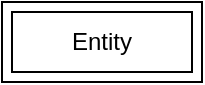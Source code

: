 <mxfile version="12.7.9" type="github"><diagram id="l6FUejhbxE7t0ue4Pdq6" name="Page-1"><mxGraphModel dx="782" dy="469" grid="1" gridSize="10" guides="1" tooltips="1" connect="1" arrows="1" fold="1" page="1" pageScale="1" pageWidth="850" pageHeight="1100" math="0" shadow="0"><root><mxCell id="0"/><mxCell id="1" parent="0"/><mxCell id="VjwOXO0ZARRd0olPDFGK-26" value="Entity" style="shape=ext;margin=3;double=1;whiteSpace=wrap;html=1;align=center;" vertex="1" parent="1"><mxGeometry x="280" y="80" width="100" height="40" as="geometry"/></mxCell></root></mxGraphModel></diagram></mxfile>